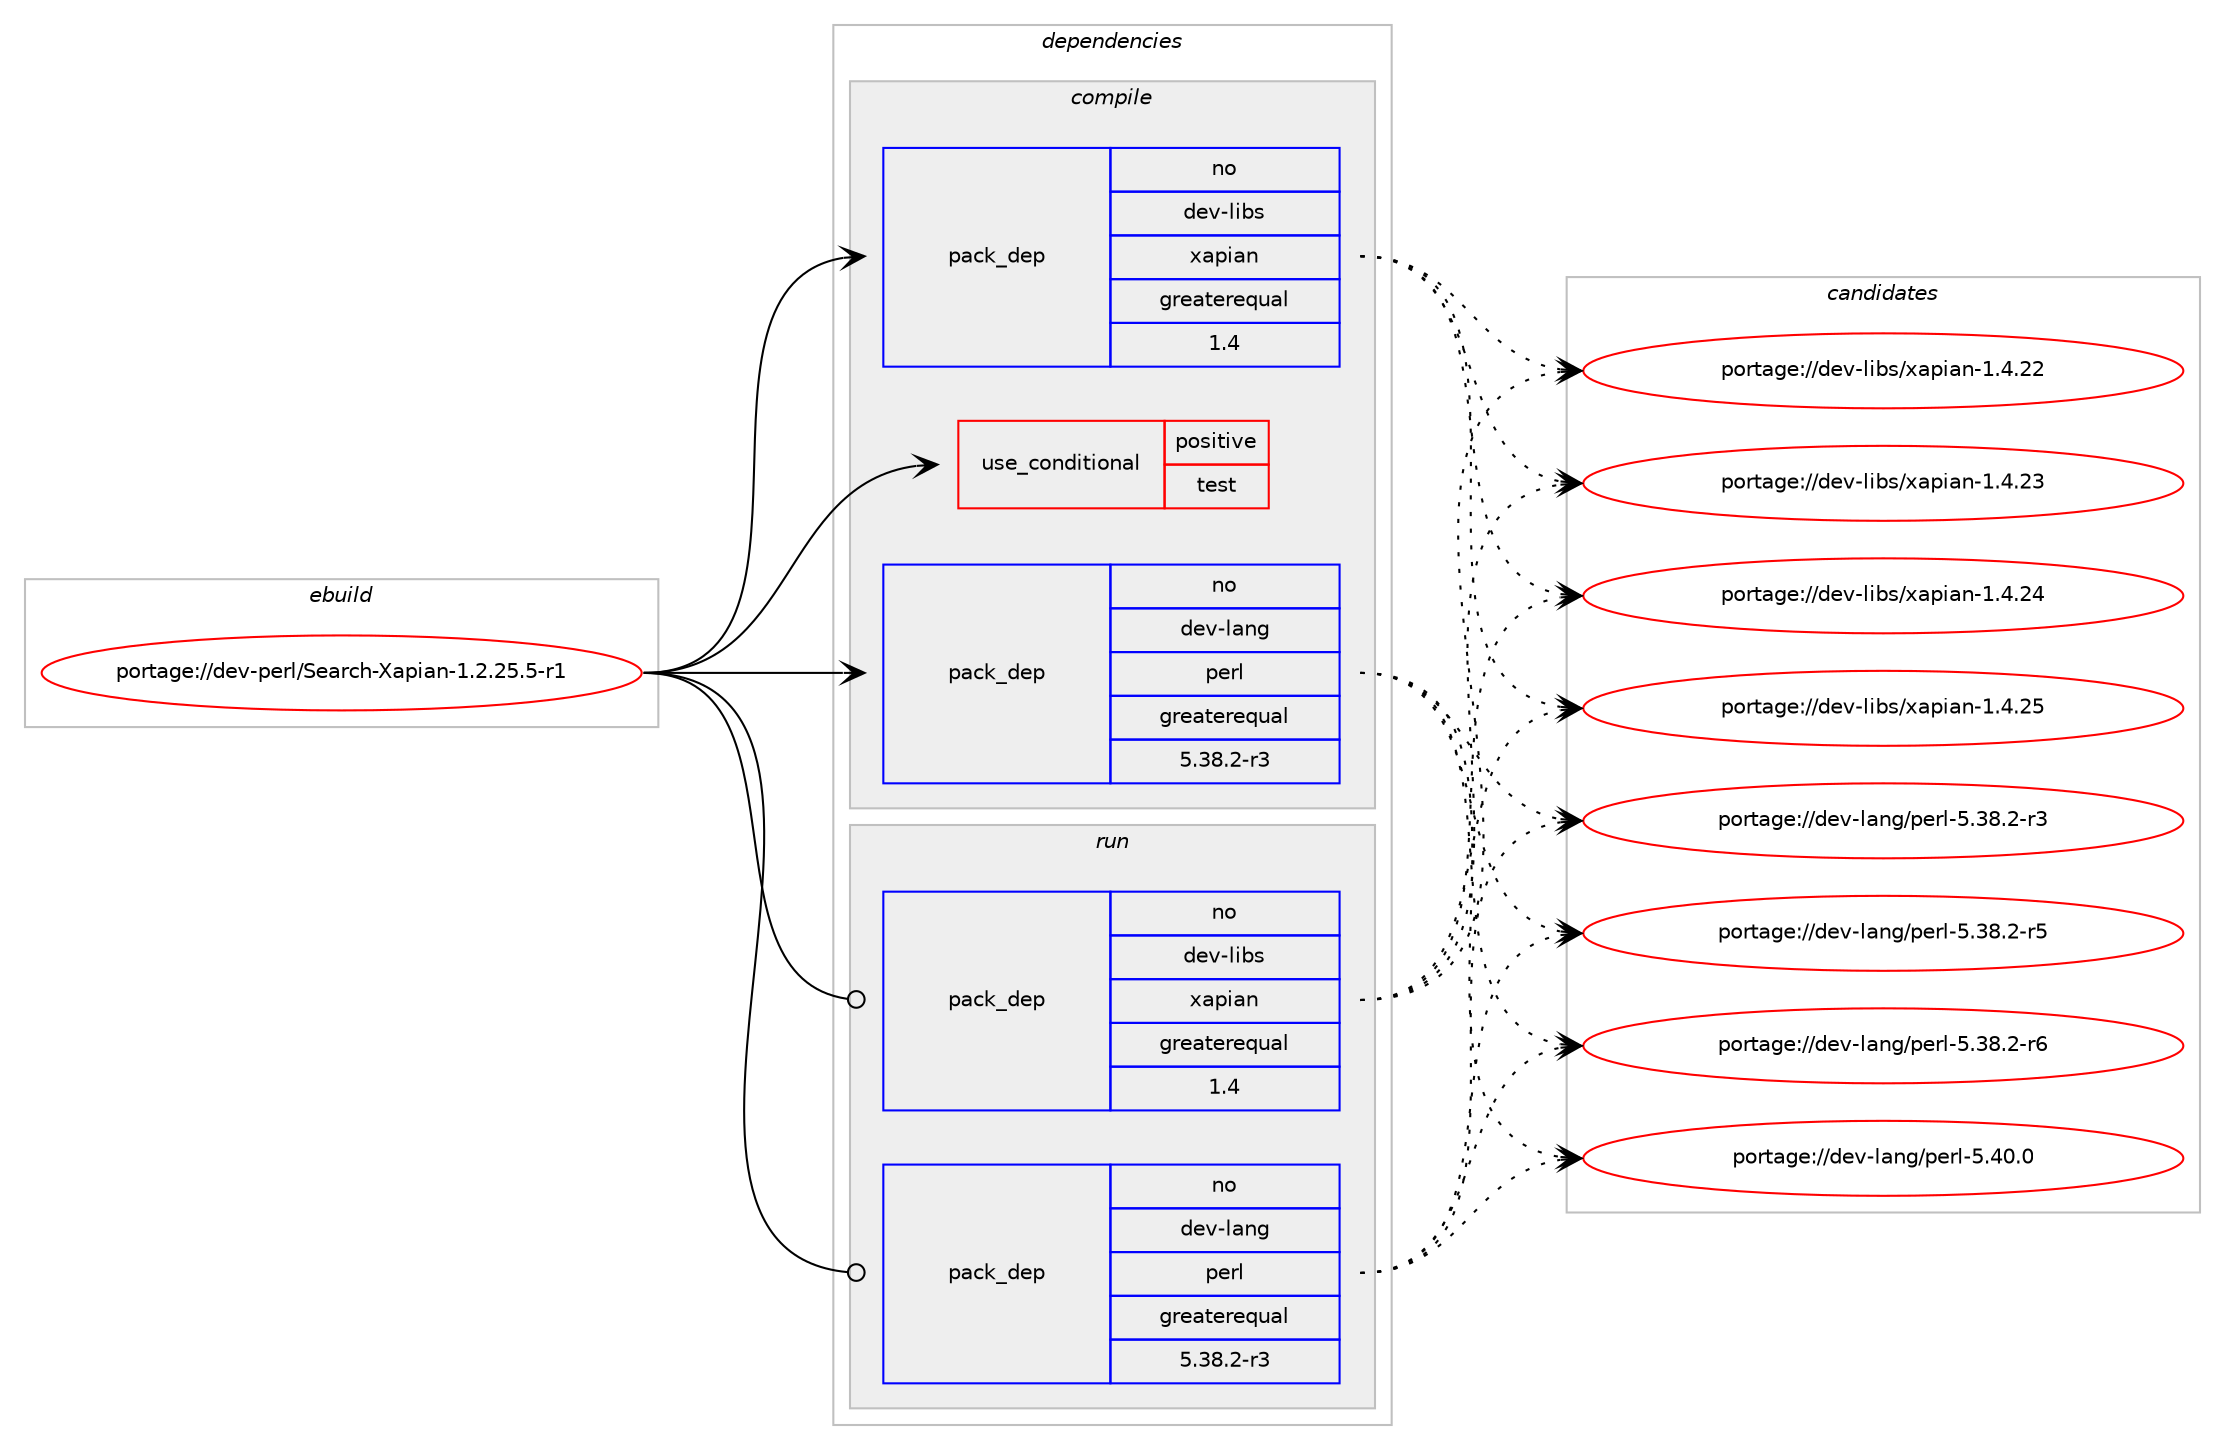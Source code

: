 digraph prolog {

# *************
# Graph options
# *************

newrank=true;
concentrate=true;
compound=true;
graph [rankdir=LR,fontname=Helvetica,fontsize=10,ranksep=1.5];#, ranksep=2.5, nodesep=0.2];
edge  [arrowhead=vee];
node  [fontname=Helvetica,fontsize=10];

# **********
# The ebuild
# **********

subgraph cluster_leftcol {
color=gray;
rank=same;
label=<<i>ebuild</i>>;
id [label="portage://dev-perl/Search-Xapian-1.2.25.5-r1", color=red, width=4, href="../dev-perl/Search-Xapian-1.2.25.5-r1.svg"];
}

# ****************
# The dependencies
# ****************

subgraph cluster_midcol {
color=gray;
label=<<i>dependencies</i>>;
subgraph cluster_compile {
fillcolor="#eeeeee";
style=filled;
label=<<i>compile</i>>;
subgraph cond29144 {
dependency68354 [label=<<TABLE BORDER="0" CELLBORDER="1" CELLSPACING="0" CELLPADDING="4"><TR><TD ROWSPAN="3" CELLPADDING="10">use_conditional</TD></TR><TR><TD>positive</TD></TR><TR><TD>test</TD></TR></TABLE>>, shape=none, color=red];
# *** BEGIN UNKNOWN DEPENDENCY TYPE (TODO) ***
# dependency68354 -> package_dependency(portage://dev-perl/Search-Xapian-1.2.25.5-r1,install,no,dev-perl,Devel-Leak,none,[,,],[],[])
# *** END UNKNOWN DEPENDENCY TYPE (TODO) ***

}
id:e -> dependency68354:w [weight=20,style="solid",arrowhead="vee"];
subgraph pack38016 {
dependency68355 [label=<<TABLE BORDER="0" CELLBORDER="1" CELLSPACING="0" CELLPADDING="4" WIDTH="220"><TR><TD ROWSPAN="6" CELLPADDING="30">pack_dep</TD></TR><TR><TD WIDTH="110">no</TD></TR><TR><TD>dev-lang</TD></TR><TR><TD>perl</TD></TR><TR><TD>greaterequal</TD></TR><TR><TD>5.38.2-r3</TD></TR></TABLE>>, shape=none, color=blue];
}
id:e -> dependency68355:w [weight=20,style="solid",arrowhead="vee"];
subgraph pack38017 {
dependency68356 [label=<<TABLE BORDER="0" CELLBORDER="1" CELLSPACING="0" CELLPADDING="4" WIDTH="220"><TR><TD ROWSPAN="6" CELLPADDING="30">pack_dep</TD></TR><TR><TD WIDTH="110">no</TD></TR><TR><TD>dev-libs</TD></TR><TR><TD>xapian</TD></TR><TR><TD>greaterequal</TD></TR><TR><TD>1.4</TD></TR></TABLE>>, shape=none, color=blue];
}
id:e -> dependency68356:w [weight=20,style="solid",arrowhead="vee"];
# *** BEGIN UNKNOWN DEPENDENCY TYPE (TODO) ***
# id -> package_dependency(portage://dev-perl/Search-Xapian-1.2.25.5-r1,install,no,virtual,perl-ExtUtils-MakeMaker,none,[,,],[],[])
# *** END UNKNOWN DEPENDENCY TYPE (TODO) ***

# *** BEGIN UNKNOWN DEPENDENCY TYPE (TODO) ***
# id -> package_dependency(portage://dev-perl/Search-Xapian-1.2.25.5-r1,install,weak,dev-libs,xapian-bindings,none,[,,],[],[use(enable(perl),none)])
# *** END UNKNOWN DEPENDENCY TYPE (TODO) ***

}
subgraph cluster_compileandrun {
fillcolor="#eeeeee";
style=filled;
label=<<i>compile and run</i>>;
}
subgraph cluster_run {
fillcolor="#eeeeee";
style=filled;
label=<<i>run</i>>;
subgraph pack38018 {
dependency68357 [label=<<TABLE BORDER="0" CELLBORDER="1" CELLSPACING="0" CELLPADDING="4" WIDTH="220"><TR><TD ROWSPAN="6" CELLPADDING="30">pack_dep</TD></TR><TR><TD WIDTH="110">no</TD></TR><TR><TD>dev-lang</TD></TR><TR><TD>perl</TD></TR><TR><TD>greaterequal</TD></TR><TR><TD>5.38.2-r3</TD></TR></TABLE>>, shape=none, color=blue];
}
id:e -> dependency68357:w [weight=20,style="solid",arrowhead="odot"];
# *** BEGIN UNKNOWN DEPENDENCY TYPE (TODO) ***
# id -> package_dependency(portage://dev-perl/Search-Xapian-1.2.25.5-r1,run,no,dev-lang,perl,none,[,,],any_same_slot,[])
# *** END UNKNOWN DEPENDENCY TYPE (TODO) ***

subgraph pack38019 {
dependency68358 [label=<<TABLE BORDER="0" CELLBORDER="1" CELLSPACING="0" CELLPADDING="4" WIDTH="220"><TR><TD ROWSPAN="6" CELLPADDING="30">pack_dep</TD></TR><TR><TD WIDTH="110">no</TD></TR><TR><TD>dev-libs</TD></TR><TR><TD>xapian</TD></TR><TR><TD>greaterequal</TD></TR><TR><TD>1.4</TD></TR></TABLE>>, shape=none, color=blue];
}
id:e -> dependency68358:w [weight=20,style="solid",arrowhead="odot"];
# *** BEGIN UNKNOWN DEPENDENCY TYPE (TODO) ***
# id -> package_dependency(portage://dev-perl/Search-Xapian-1.2.25.5-r1,run,weak,dev-libs,xapian-bindings,none,[,,],[],[use(enable(perl),none)])
# *** END UNKNOWN DEPENDENCY TYPE (TODO) ***

}
}

# **************
# The candidates
# **************

subgraph cluster_choices {
rank=same;
color=gray;
label=<<i>candidates</i>>;

subgraph choice38016 {
color=black;
nodesep=1;
choice100101118451089711010347112101114108455346515646504511451 [label="portage://dev-lang/perl-5.38.2-r3", color=red, width=4,href="../dev-lang/perl-5.38.2-r3.svg"];
choice100101118451089711010347112101114108455346515646504511453 [label="portage://dev-lang/perl-5.38.2-r5", color=red, width=4,href="../dev-lang/perl-5.38.2-r5.svg"];
choice100101118451089711010347112101114108455346515646504511454 [label="portage://dev-lang/perl-5.38.2-r6", color=red, width=4,href="../dev-lang/perl-5.38.2-r6.svg"];
choice10010111845108971101034711210111410845534652484648 [label="portage://dev-lang/perl-5.40.0", color=red, width=4,href="../dev-lang/perl-5.40.0.svg"];
dependency68355:e -> choice100101118451089711010347112101114108455346515646504511451:w [style=dotted,weight="100"];
dependency68355:e -> choice100101118451089711010347112101114108455346515646504511453:w [style=dotted,weight="100"];
dependency68355:e -> choice100101118451089711010347112101114108455346515646504511454:w [style=dotted,weight="100"];
dependency68355:e -> choice10010111845108971101034711210111410845534652484648:w [style=dotted,weight="100"];
}
subgraph choice38017 {
color=black;
nodesep=1;
choice100101118451081059811547120971121059711045494652465050 [label="portage://dev-libs/xapian-1.4.22", color=red, width=4,href="../dev-libs/xapian-1.4.22.svg"];
choice100101118451081059811547120971121059711045494652465051 [label="portage://dev-libs/xapian-1.4.23", color=red, width=4,href="../dev-libs/xapian-1.4.23.svg"];
choice100101118451081059811547120971121059711045494652465052 [label="portage://dev-libs/xapian-1.4.24", color=red, width=4,href="../dev-libs/xapian-1.4.24.svg"];
choice100101118451081059811547120971121059711045494652465053 [label="portage://dev-libs/xapian-1.4.25", color=red, width=4,href="../dev-libs/xapian-1.4.25.svg"];
dependency68356:e -> choice100101118451081059811547120971121059711045494652465050:w [style=dotted,weight="100"];
dependency68356:e -> choice100101118451081059811547120971121059711045494652465051:w [style=dotted,weight="100"];
dependency68356:e -> choice100101118451081059811547120971121059711045494652465052:w [style=dotted,weight="100"];
dependency68356:e -> choice100101118451081059811547120971121059711045494652465053:w [style=dotted,weight="100"];
}
subgraph choice38018 {
color=black;
nodesep=1;
choice100101118451089711010347112101114108455346515646504511451 [label="portage://dev-lang/perl-5.38.2-r3", color=red, width=4,href="../dev-lang/perl-5.38.2-r3.svg"];
choice100101118451089711010347112101114108455346515646504511453 [label="portage://dev-lang/perl-5.38.2-r5", color=red, width=4,href="../dev-lang/perl-5.38.2-r5.svg"];
choice100101118451089711010347112101114108455346515646504511454 [label="portage://dev-lang/perl-5.38.2-r6", color=red, width=4,href="../dev-lang/perl-5.38.2-r6.svg"];
choice10010111845108971101034711210111410845534652484648 [label="portage://dev-lang/perl-5.40.0", color=red, width=4,href="../dev-lang/perl-5.40.0.svg"];
dependency68357:e -> choice100101118451089711010347112101114108455346515646504511451:w [style=dotted,weight="100"];
dependency68357:e -> choice100101118451089711010347112101114108455346515646504511453:w [style=dotted,weight="100"];
dependency68357:e -> choice100101118451089711010347112101114108455346515646504511454:w [style=dotted,weight="100"];
dependency68357:e -> choice10010111845108971101034711210111410845534652484648:w [style=dotted,weight="100"];
}
subgraph choice38019 {
color=black;
nodesep=1;
choice100101118451081059811547120971121059711045494652465050 [label="portage://dev-libs/xapian-1.4.22", color=red, width=4,href="../dev-libs/xapian-1.4.22.svg"];
choice100101118451081059811547120971121059711045494652465051 [label="portage://dev-libs/xapian-1.4.23", color=red, width=4,href="../dev-libs/xapian-1.4.23.svg"];
choice100101118451081059811547120971121059711045494652465052 [label="portage://dev-libs/xapian-1.4.24", color=red, width=4,href="../dev-libs/xapian-1.4.24.svg"];
choice100101118451081059811547120971121059711045494652465053 [label="portage://dev-libs/xapian-1.4.25", color=red, width=4,href="../dev-libs/xapian-1.4.25.svg"];
dependency68358:e -> choice100101118451081059811547120971121059711045494652465050:w [style=dotted,weight="100"];
dependency68358:e -> choice100101118451081059811547120971121059711045494652465051:w [style=dotted,weight="100"];
dependency68358:e -> choice100101118451081059811547120971121059711045494652465052:w [style=dotted,weight="100"];
dependency68358:e -> choice100101118451081059811547120971121059711045494652465053:w [style=dotted,weight="100"];
}
}

}
